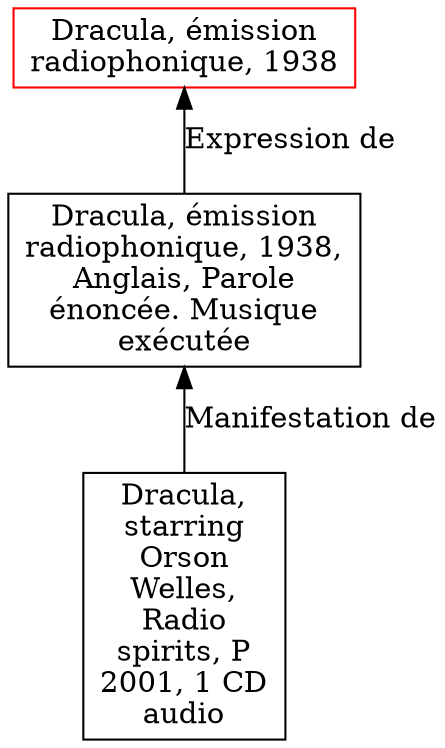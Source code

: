 // Notice UMLRM0191
digraph UMLRM0191 {
	node [align=left shape=rect]
	size="20,20"
	rankdir=BT
	UMLRM0191 [label="Dracula, émission
radiophonique, 1938" color=red]
	UMLRM0192 [label="Dracula, émission
radiophonique, 1938,
Anglais, Parole
énoncée. Musique
exécutée"]
	UMLRM0192 -> UMLRM0191 [label="Expression de"]
	UMLRM0193 [label="Dracula,
starring
Orson
Welles,
Radio
spirits, P
2001, 1 CD
audio"]
	UMLRM0193 -> UMLRM0192 [label="Manifestation de"]
}
